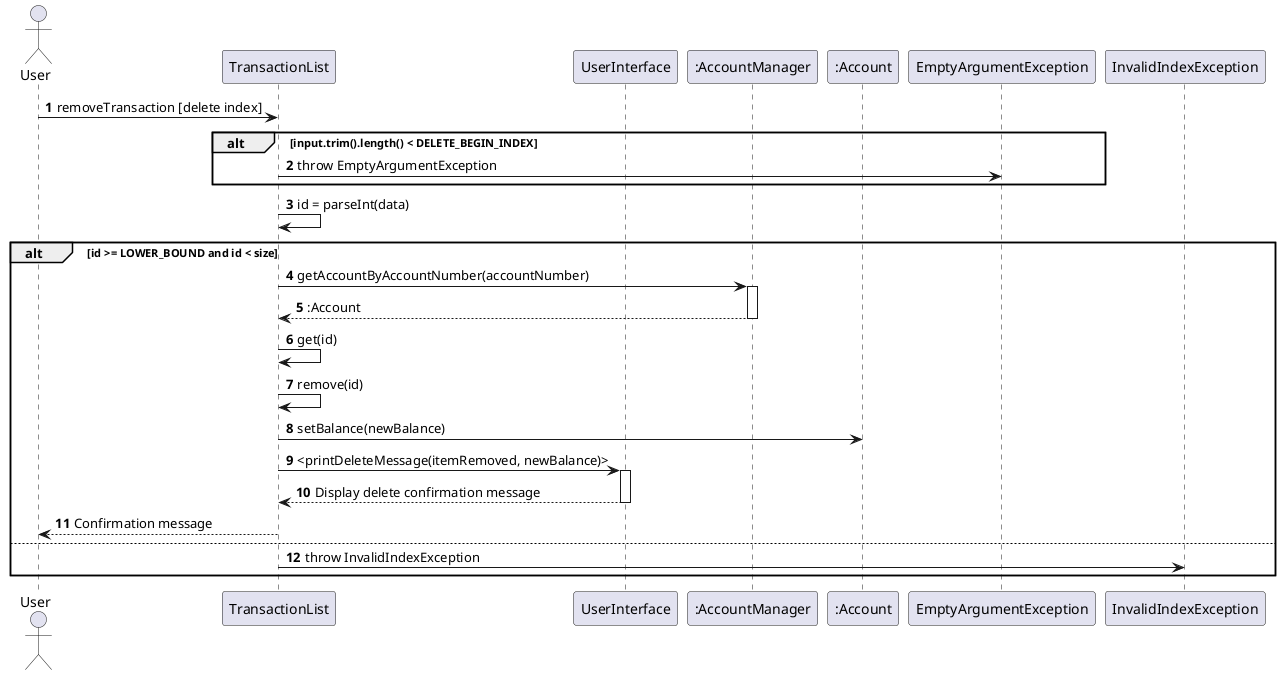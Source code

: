 @startuml
'https://plantuml.com/sequence-diagram

autonumber

actor User
participant "TransactionList" as TL
participant "UserInterface" as UI
participant ":AccountManager" as AM
participant ":Account" as AC
participant "EmptyArgumentException" as EAE
participant "InvalidIndexException" as IIE
User -> TL: removeTransaction [delete index]

alt input.trim().length() < DELETE_BEGIN_INDEX
    TL -> EAE: throw EmptyArgumentException
end
    TL -> TL: id = parseInt(data)
    alt id >= LOWER_BOUND and id < size
    TL -> AM: getAccountByAccountNumber(accountNumber)
        activate AM
        AM --> TL: :Account
        deactivate AM

        TL -> TL: get(id)
        TL -> TL: remove(id)

        TL -> AC: setBalance(newBalance)
        TL -> UI: <printDeleteMessage(itemRemoved, newBalance)>
        activate UI
        UI --> TL: Display delete confirmation message
        deactivate UI
        TL --> User: Confirmation message
    else
        TL -> IIE: throw InvalidIndexException
    end

@enduml
